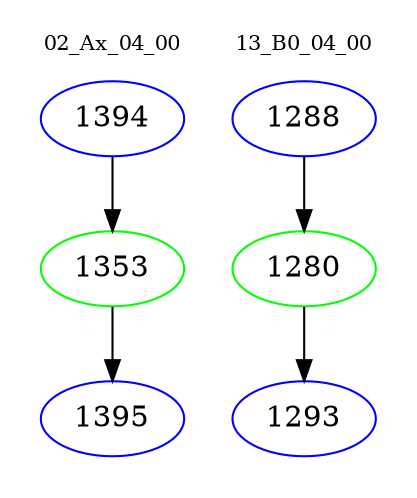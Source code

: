 digraph{
subgraph cluster_0 {
color = white
label = "02_Ax_04_00";
fontsize=10;
T0_1394 [label="1394", color="blue"]
T0_1394 -> T0_1353 [color="black"]
T0_1353 [label="1353", color="green"]
T0_1353 -> T0_1395 [color="black"]
T0_1395 [label="1395", color="blue"]
}
subgraph cluster_1 {
color = white
label = "13_B0_04_00";
fontsize=10;
T1_1288 [label="1288", color="blue"]
T1_1288 -> T1_1280 [color="black"]
T1_1280 [label="1280", color="green"]
T1_1280 -> T1_1293 [color="black"]
T1_1293 [label="1293", color="blue"]
}
}
